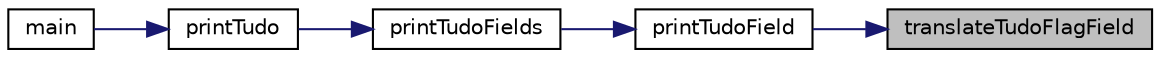 digraph "translateTudoFlagField"
{
 // LATEX_PDF_SIZE
  edge [fontname="Helvetica",fontsize="10",labelfontname="Helvetica",labelfontsize="10"];
  node [fontname="Helvetica",fontsize="10",shape=record];
  rankdir="RL";
  Node1 [label="translateTudoFlagField",height=0.2,width=0.4,color="black", fillcolor="grey75", style="filled", fontcolor="black",tooltip=" "];
  Node1 -> Node2 [dir="back",color="midnightblue",fontsize="10",style="solid",fontname="Helvetica"];
  Node2 [label="printTudoField",height=0.2,width=0.4,color="black", fillcolor="white", style="filled",URL="$_print_tudo_8cpp.html#a56df304175fbb57e8365d89a8aa92c32",tooltip=" "];
  Node2 -> Node3 [dir="back",color="midnightblue",fontsize="10",style="solid",fontname="Helvetica"];
  Node3 [label="printTudoFields",height=0.2,width=0.4,color="black", fillcolor="white", style="filled",URL="$_print_tudo_8cpp.html#a9e9b15e7193f58965dd914a831e53be1",tooltip=" "];
  Node3 -> Node4 [dir="back",color="midnightblue",fontsize="10",style="solid",fontname="Helvetica"];
  Node4 [label="printTudo",height=0.2,width=0.4,color="black", fillcolor="white", style="filled",URL="$_print_tudo_8cpp.html#a3123949b31d0b98f5cb30fb418610232",tooltip=" "];
  Node4 -> Node5 [dir="back",color="midnightblue",fontsize="10",style="solid",fontname="Helvetica"];
  Node5 [label="main",height=0.2,width=0.4,color="black", fillcolor="white", style="filled",URL="$main_8cpp.html#a0ddf1224851353fc92bfbff6f499fa97",tooltip=" "];
}
